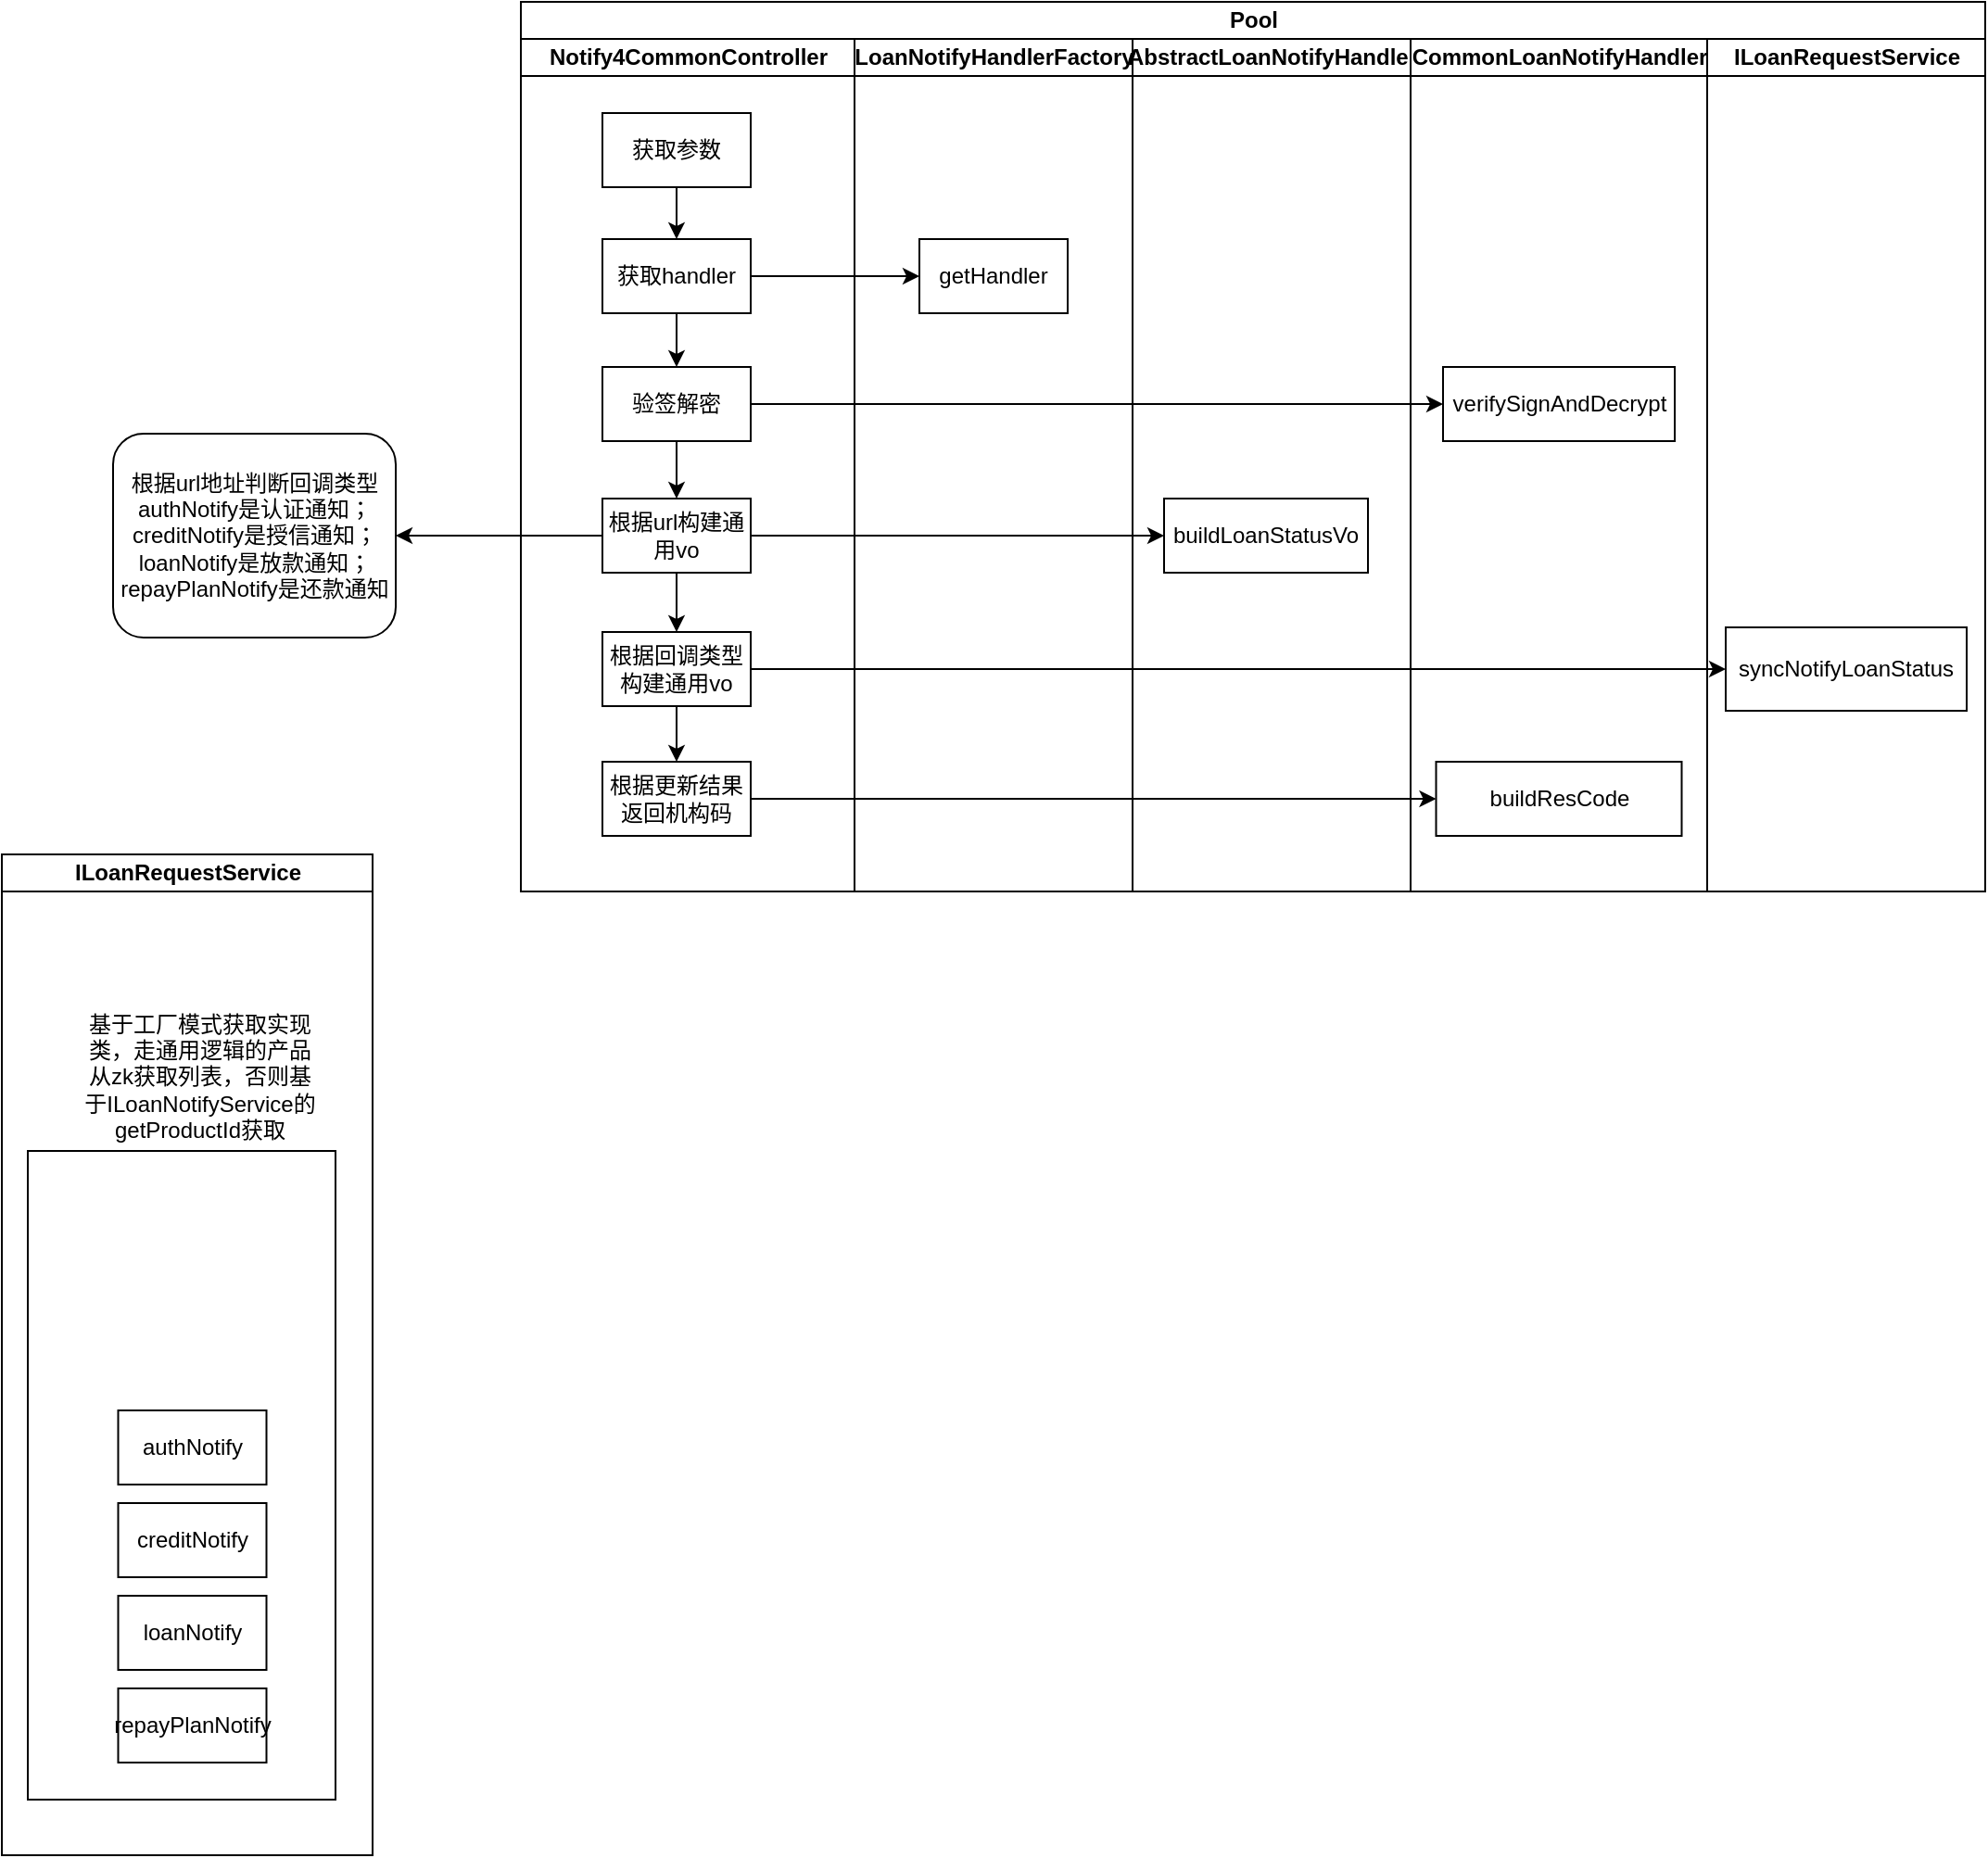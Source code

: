 <mxfile version="21.6.1" type="github">
  <diagram name="第 1 页" id="fXx2ZxRDhEUlP5MeCbJL">
    <mxGraphModel dx="1242" dy="711" grid="1" gridSize="10" guides="1" tooltips="1" connect="1" arrows="1" fold="1" page="1" pageScale="1" pageWidth="827" pageHeight="1169" math="0" shadow="0">
      <root>
        <mxCell id="0" />
        <mxCell id="1" parent="0" />
        <mxCell id="UiT3P8jMVZMeX-XvBNfT-1" value="ILoanRequestService" style="swimlane;startSize=20;html=1;points=[[0,0,0,0,0],[0,0.25,0,0,0],[0,0.5,0,0,0],[0,0.75,0,0,0],[0,1,0,0,0],[0.25,0,0,0,0],[0.25,1,0,0,0],[0.5,0,0,0,0],[0.5,1,0,0,0],[0.75,0,0,0,0],[0.75,1,0,0,0],[1,0,0,0,0],[1,0.25,0,0,0],[1,0.5,0,0,0],[1,0.75,0,0,0],[1,1,0,0,0]];" parent="1" vertex="1">
          <mxGeometry x="90" y="520" width="200" height="540" as="geometry" />
        </mxCell>
        <mxCell id="UiT3P8jMVZMeX-XvBNfT-2" value="" style="rounded=0;whiteSpace=wrap;html=1;" parent="UiT3P8jMVZMeX-XvBNfT-1" vertex="1">
          <mxGeometry x="14" y="160" width="166" height="350" as="geometry" />
        </mxCell>
        <mxCell id="UiT3P8jMVZMeX-XvBNfT-4" value="基于工厂模式获取实现类，走通用逻辑的产品从zk获取列表，否则基于ILoanNotifyService的getProductId获取" style="text;html=1;strokeColor=none;fillColor=none;align=center;verticalAlign=middle;whiteSpace=wrap;rounded=0;" parent="UiT3P8jMVZMeX-XvBNfT-1" vertex="1">
          <mxGeometry x="41.5" y="79" width="130" height="81.5" as="geometry" />
        </mxCell>
        <mxCell id="UiT3P8jMVZMeX-XvBNfT-5" value="authNotify" style="rounded=0;whiteSpace=wrap;html=1;" parent="UiT3P8jMVZMeX-XvBNfT-1" vertex="1">
          <mxGeometry x="62.75" y="300" width="80" height="40" as="geometry" />
        </mxCell>
        <mxCell id="UiT3P8jMVZMeX-XvBNfT-6" value="creditNotify" style="rounded=0;whiteSpace=wrap;html=1;" parent="UiT3P8jMVZMeX-XvBNfT-1" vertex="1">
          <mxGeometry x="62.75" y="350" width="80" height="40" as="geometry" />
        </mxCell>
        <mxCell id="UiT3P8jMVZMeX-XvBNfT-7" value="loanNotify" style="rounded=0;whiteSpace=wrap;html=1;" parent="UiT3P8jMVZMeX-XvBNfT-1" vertex="1">
          <mxGeometry x="62.75" y="400" width="80" height="40" as="geometry" />
        </mxCell>
        <mxCell id="UiT3P8jMVZMeX-XvBNfT-8" value="repayPlanNotify" style="rounded=0;whiteSpace=wrap;html=1;" parent="UiT3P8jMVZMeX-XvBNfT-1" vertex="1">
          <mxGeometry x="62.75" y="450" width="80" height="40" as="geometry" />
        </mxCell>
        <mxCell id="UiT3P8jMVZMeX-XvBNfT-17" value="Pool" style="swimlane;childLayout=stackLayout;resizeParent=1;resizeParentMax=0;startSize=20;html=1;" parent="1" vertex="1">
          <mxGeometry x="370.0" y="60" width="790" height="480" as="geometry" />
        </mxCell>
        <mxCell id="UiT3P8jMVZMeX-XvBNfT-18" value="&lt;div&gt;Notify4CommonController&lt;/div&gt;" style="swimlane;startSize=20;html=1;" parent="UiT3P8jMVZMeX-XvBNfT-17" vertex="1">
          <mxGeometry y="20" width="180" height="460" as="geometry" />
        </mxCell>
        <mxCell id="ggYKrRhbpDgkQSNThcsB-35" style="edgeStyle=orthogonalEdgeStyle;rounded=0;orthogonalLoop=1;jettySize=auto;html=1;exitX=0.5;exitY=1;exitDx=0;exitDy=0;entryX=0.5;entryY=0;entryDx=0;entryDy=0;" edge="1" parent="UiT3P8jMVZMeX-XvBNfT-18" source="ggYKrRhbpDgkQSNThcsB-4" target="ggYKrRhbpDgkQSNThcsB-5">
          <mxGeometry relative="1" as="geometry" />
        </mxCell>
        <mxCell id="ggYKrRhbpDgkQSNThcsB-4" value="获取参数" style="rounded=0;whiteSpace=wrap;html=1;" vertex="1" parent="UiT3P8jMVZMeX-XvBNfT-18">
          <mxGeometry x="44.0" y="40" width="80" height="40" as="geometry" />
        </mxCell>
        <mxCell id="ggYKrRhbpDgkQSNThcsB-36" style="edgeStyle=orthogonalEdgeStyle;rounded=0;orthogonalLoop=1;jettySize=auto;html=1;exitX=0.5;exitY=1;exitDx=0;exitDy=0;" edge="1" parent="UiT3P8jMVZMeX-XvBNfT-18" source="ggYKrRhbpDgkQSNThcsB-5" target="ggYKrRhbpDgkQSNThcsB-26">
          <mxGeometry relative="1" as="geometry" />
        </mxCell>
        <mxCell id="ggYKrRhbpDgkQSNThcsB-5" value="获取handler" style="rounded=0;whiteSpace=wrap;html=1;" vertex="1" parent="UiT3P8jMVZMeX-XvBNfT-18">
          <mxGeometry x="44.0" y="108" width="80" height="40" as="geometry" />
        </mxCell>
        <mxCell id="ggYKrRhbpDgkQSNThcsB-39" style="edgeStyle=orthogonalEdgeStyle;rounded=0;orthogonalLoop=1;jettySize=auto;html=1;exitX=0.5;exitY=1;exitDx=0;exitDy=0;" edge="1" parent="UiT3P8jMVZMeX-XvBNfT-18" source="ggYKrRhbpDgkQSNThcsB-8" target="ggYKrRhbpDgkQSNThcsB-29">
          <mxGeometry relative="1" as="geometry" />
        </mxCell>
        <mxCell id="ggYKrRhbpDgkQSNThcsB-8" value="根据url构建通用vo" style="rounded=0;whiteSpace=wrap;html=1;" vertex="1" parent="UiT3P8jMVZMeX-XvBNfT-18">
          <mxGeometry x="44.0" y="248" width="80" height="40" as="geometry" />
        </mxCell>
        <mxCell id="ggYKrRhbpDgkQSNThcsB-38" style="edgeStyle=orthogonalEdgeStyle;rounded=0;orthogonalLoop=1;jettySize=auto;html=1;exitX=0.5;exitY=1;exitDx=0;exitDy=0;" edge="1" parent="UiT3P8jMVZMeX-XvBNfT-18" source="ggYKrRhbpDgkQSNThcsB-26" target="ggYKrRhbpDgkQSNThcsB-8">
          <mxGeometry relative="1" as="geometry" />
        </mxCell>
        <mxCell id="ggYKrRhbpDgkQSNThcsB-26" value="验签解密" style="rounded=0;whiteSpace=wrap;html=1;" vertex="1" parent="UiT3P8jMVZMeX-XvBNfT-18">
          <mxGeometry x="44.0" y="177" width="80" height="40" as="geometry" />
        </mxCell>
        <mxCell id="ggYKrRhbpDgkQSNThcsB-40" style="edgeStyle=orthogonalEdgeStyle;rounded=0;orthogonalLoop=1;jettySize=auto;html=1;exitX=0.5;exitY=1;exitDx=0;exitDy=0;" edge="1" parent="UiT3P8jMVZMeX-XvBNfT-18" source="ggYKrRhbpDgkQSNThcsB-29" target="ggYKrRhbpDgkQSNThcsB-32">
          <mxGeometry relative="1" as="geometry" />
        </mxCell>
        <mxCell id="ggYKrRhbpDgkQSNThcsB-29" value="根据回调类型构建通用vo" style="rounded=0;whiteSpace=wrap;html=1;" vertex="1" parent="UiT3P8jMVZMeX-XvBNfT-18">
          <mxGeometry x="44.0" y="320" width="80" height="40" as="geometry" />
        </mxCell>
        <mxCell id="ggYKrRhbpDgkQSNThcsB-32" value="根据更新结果返回机构码" style="rounded=0;whiteSpace=wrap;html=1;" vertex="1" parent="UiT3P8jMVZMeX-XvBNfT-18">
          <mxGeometry x="44.0" y="390" width="80" height="40" as="geometry" />
        </mxCell>
        <mxCell id="ggYKrRhbpDgkQSNThcsB-28" style="edgeStyle=orthogonalEdgeStyle;rounded=0;orthogonalLoop=1;jettySize=auto;html=1;exitX=1;exitY=0.5;exitDx=0;exitDy=0;" edge="1" parent="UiT3P8jMVZMeX-XvBNfT-17" source="ggYKrRhbpDgkQSNThcsB-26" target="ggYKrRhbpDgkQSNThcsB-27">
          <mxGeometry relative="1" as="geometry" />
        </mxCell>
        <mxCell id="UiT3P8jMVZMeX-XvBNfT-19" value="LoanNotifyHandlerFactory" style="swimlane;startSize=20;html=1;" parent="UiT3P8jMVZMeX-XvBNfT-17" vertex="1">
          <mxGeometry x="180" y="20" width="150" height="460" as="geometry" />
        </mxCell>
        <mxCell id="ggYKrRhbpDgkQSNThcsB-6" value="getHandler" style="rounded=0;whiteSpace=wrap;html=1;" vertex="1" parent="UiT3P8jMVZMeX-XvBNfT-19">
          <mxGeometry x="35.0" y="108" width="80" height="40" as="geometry" />
        </mxCell>
        <mxCell id="ggYKrRhbpDgkQSNThcsB-10" value="AbstractLoanNotifyHandler" style="swimlane;startSize=20;html=1;" vertex="1" parent="UiT3P8jMVZMeX-XvBNfT-17">
          <mxGeometry x="330" y="20" width="150" height="460" as="geometry" />
        </mxCell>
        <mxCell id="ggYKrRhbpDgkQSNThcsB-11" value="buildLoanStatusVo" style="rounded=0;whiteSpace=wrap;html=1;" vertex="1" parent="ggYKrRhbpDgkQSNThcsB-10">
          <mxGeometry x="17" y="248" width="110" height="40" as="geometry" />
        </mxCell>
        <mxCell id="UiT3P8jMVZMeX-XvBNfT-20" value="CommonLoanNotifyHandler" style="swimlane;startSize=20;html=1;" parent="UiT3P8jMVZMeX-XvBNfT-17" vertex="1">
          <mxGeometry x="480" y="20" width="160" height="460" as="geometry" />
        </mxCell>
        <mxCell id="ggYKrRhbpDgkQSNThcsB-27" value="verifySignAndDecrypt" style="rounded=0;whiteSpace=wrap;html=1;" vertex="1" parent="UiT3P8jMVZMeX-XvBNfT-20">
          <mxGeometry x="17.5" y="177" width="125" height="40" as="geometry" />
        </mxCell>
        <mxCell id="ggYKrRhbpDgkQSNThcsB-33" value="buildResCode" style="rounded=0;whiteSpace=wrap;html=1;" vertex="1" parent="UiT3P8jMVZMeX-XvBNfT-20">
          <mxGeometry x="13.75" y="390" width="132.5" height="40" as="geometry" />
        </mxCell>
        <mxCell id="ggYKrRhbpDgkQSNThcsB-31" style="edgeStyle=orthogonalEdgeStyle;rounded=0;orthogonalLoop=1;jettySize=auto;html=1;exitX=1;exitY=0.5;exitDx=0;exitDy=0;" edge="1" parent="UiT3P8jMVZMeX-XvBNfT-17" source="ggYKrRhbpDgkQSNThcsB-29" target="ggYKrRhbpDgkQSNThcsB-30">
          <mxGeometry relative="1" as="geometry" />
        </mxCell>
        <mxCell id="ggYKrRhbpDgkQSNThcsB-34" style="edgeStyle=orthogonalEdgeStyle;rounded=0;orthogonalLoop=1;jettySize=auto;html=1;exitX=1;exitY=0.5;exitDx=0;exitDy=0;" edge="1" parent="UiT3P8jMVZMeX-XvBNfT-17" source="ggYKrRhbpDgkQSNThcsB-32" target="ggYKrRhbpDgkQSNThcsB-33">
          <mxGeometry relative="1" as="geometry" />
        </mxCell>
        <mxCell id="ggYKrRhbpDgkQSNThcsB-1" value="ILoanRequestService" style="swimlane;startSize=20;html=1;" vertex="1" parent="UiT3P8jMVZMeX-XvBNfT-17">
          <mxGeometry x="640" y="20" width="150" height="460" as="geometry">
            <mxRectangle x="360" y="20" width="40" height="460" as="alternateBounds" />
          </mxGeometry>
        </mxCell>
        <mxCell id="ggYKrRhbpDgkQSNThcsB-30" value="syncNotifyLoanStatus" style="rounded=0;whiteSpace=wrap;html=1;" vertex="1" parent="ggYKrRhbpDgkQSNThcsB-1">
          <mxGeometry x="10" y="317.5" width="130" height="45" as="geometry" />
        </mxCell>
        <mxCell id="ggYKrRhbpDgkQSNThcsB-7" style="edgeStyle=orthogonalEdgeStyle;rounded=0;orthogonalLoop=1;jettySize=auto;html=1;exitX=1;exitY=0.5;exitDx=0;exitDy=0;" edge="1" parent="UiT3P8jMVZMeX-XvBNfT-17" source="ggYKrRhbpDgkQSNThcsB-5" target="ggYKrRhbpDgkQSNThcsB-6">
          <mxGeometry relative="1" as="geometry" />
        </mxCell>
        <mxCell id="ggYKrRhbpDgkQSNThcsB-12" style="edgeStyle=orthogonalEdgeStyle;rounded=0;orthogonalLoop=1;jettySize=auto;html=1;exitX=1;exitY=0.5;exitDx=0;exitDy=0;" edge="1" parent="UiT3P8jMVZMeX-XvBNfT-17" source="ggYKrRhbpDgkQSNThcsB-8" target="ggYKrRhbpDgkQSNThcsB-11">
          <mxGeometry relative="1" as="geometry" />
        </mxCell>
        <mxCell id="UiT3P8jMVZMeX-XvBNfT-3" value="根据url地址判断回调类型authNotify是认证通知；creditNotify是授信通知；loanNotify是放款通知；repayPlanNotify是还款通知" style="rounded=1;whiteSpace=wrap;html=1;" parent="1" vertex="1">
          <mxGeometry x="150" y="293" width="152.5" height="110" as="geometry" />
        </mxCell>
        <mxCell id="ggYKrRhbpDgkQSNThcsB-9" style="edgeStyle=orthogonalEdgeStyle;rounded=0;orthogonalLoop=1;jettySize=auto;html=1;exitX=0;exitY=0.5;exitDx=0;exitDy=0;" edge="1" parent="1" source="ggYKrRhbpDgkQSNThcsB-8" target="UiT3P8jMVZMeX-XvBNfT-3">
          <mxGeometry relative="1" as="geometry" />
        </mxCell>
      </root>
    </mxGraphModel>
  </diagram>
</mxfile>
